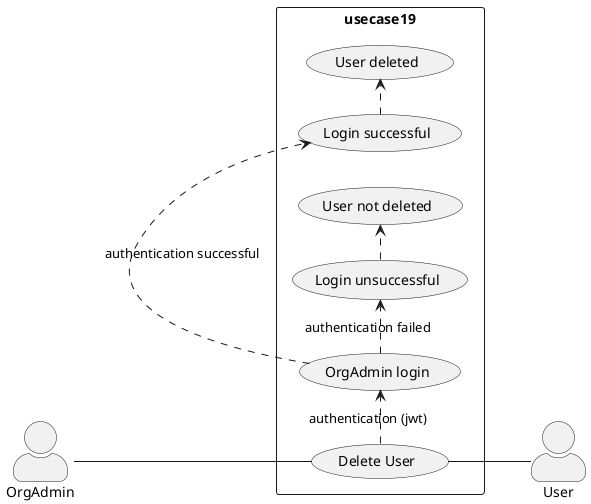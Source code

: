@startuml OrgAdmin Delete User

skinparam actorStyle awesome
left to right direction
skinparam packageStyle rectangle

actor OrgAdmin
actor User

rectangle usecase19{
  OrgAdmin -- (Delete User)
  (Delete User) .> (OrgAdmin login) : authentication (jwt)
  (OrgAdmin login) .> (Login successful) : authentication successful
  (Login successful) .> (User deleted)  
  (OrgAdmin login) .> (Login unsuccessful) : authentication failed
  (Login unsuccessful) .> (User not deleted)  
  (Delete User) -- User
}

@enduml
